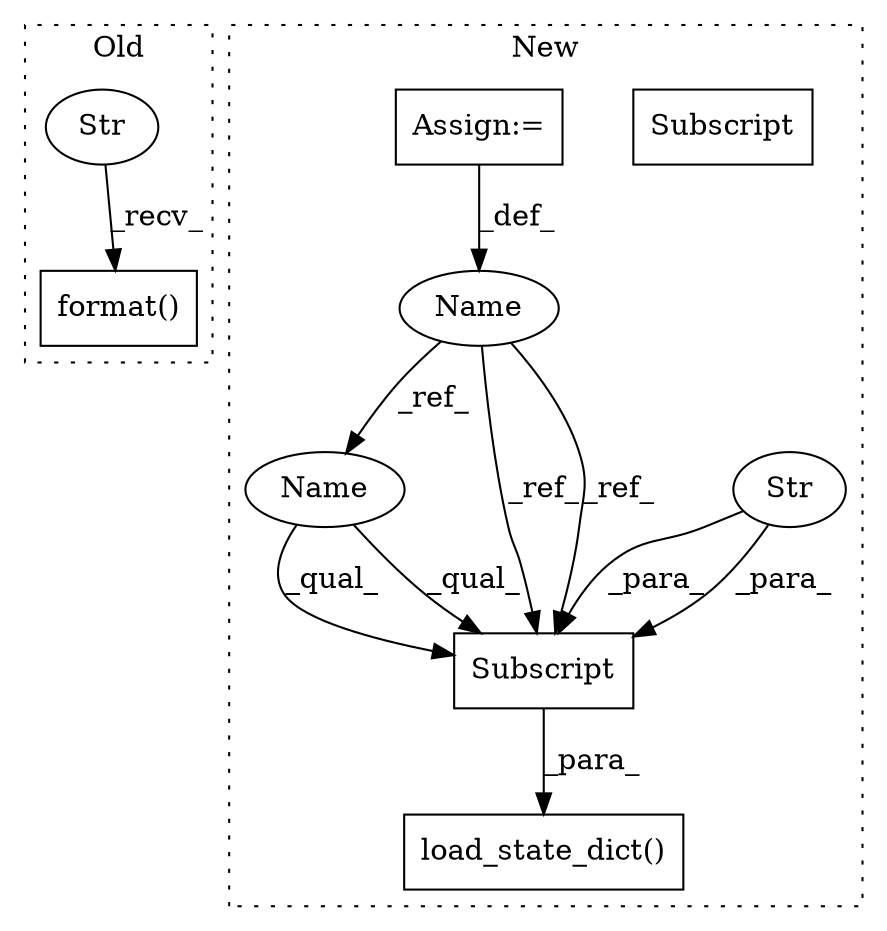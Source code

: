 digraph G {
subgraph cluster0 {
1 [label="format()" a="75" s="8085,8126" l="33,1" shape="box"];
3 [label="Str" a="66" s="8085" l="25" shape="ellipse"];
label = "Old";
style="dotted";
}
subgraph cluster1 {
2 [label="load_state_dict()" a="75" s="5575,5628" l="28,1" shape="box"];
4 [label="Name" a="87" s="5455" l="10" shape="ellipse"];
5 [label="Subscript" a="63" s="5603,0" l="25,0" shape="box"];
6 [label="Str" a="66" s="5614" l="13" shape="ellipse"];
7 [label="Assign:=" a="68" s="5465" l="3" shape="box"];
8 [label="Name" a="87" s="5603" l="10" shape="ellipse"];
9 [label="Subscript" a="63" s="5603,0" l="25,0" shape="box"];
label = "New";
style="dotted";
}
3 -> 1 [label="_recv_"];
4 -> 9 [label="_ref_"];
4 -> 8 [label="_ref_"];
4 -> 9 [label="_ref_"];
6 -> 9 [label="_para_"];
6 -> 9 [label="_para_"];
7 -> 4 [label="_def_"];
8 -> 9 [label="_qual_"];
8 -> 9 [label="_qual_"];
9 -> 2 [label="_para_"];
}